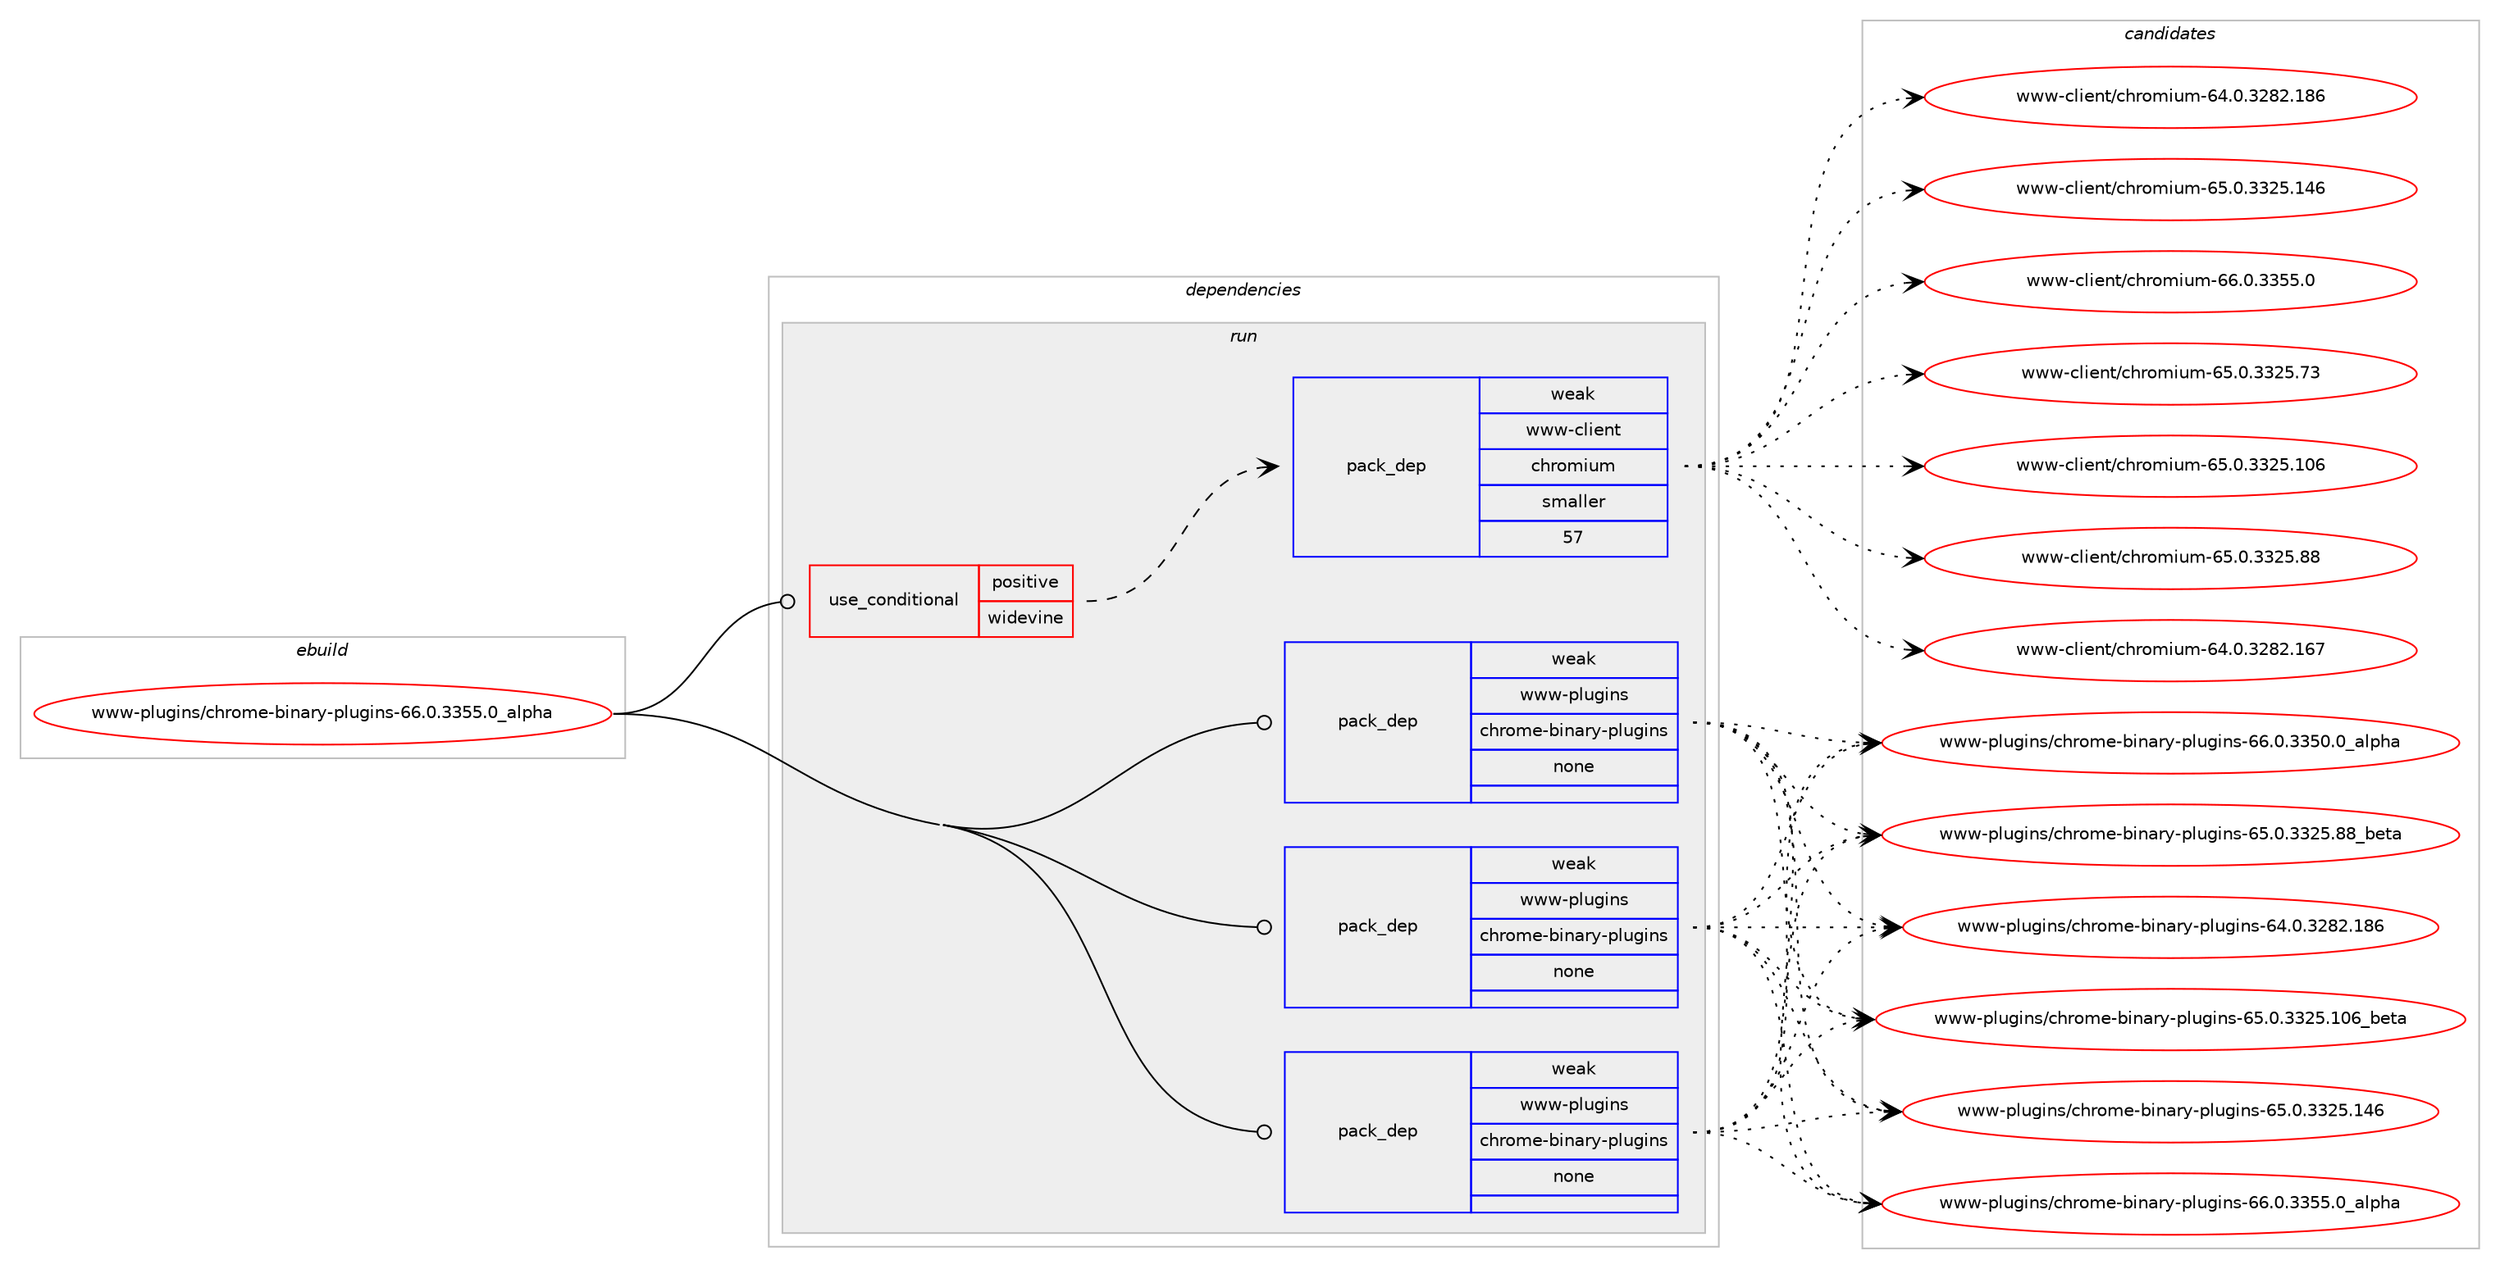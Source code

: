 digraph prolog {

# *************
# Graph options
# *************

newrank=true;
concentrate=true;
compound=true;
graph [rankdir=LR,fontname=Helvetica,fontsize=10,ranksep=1.5];#, ranksep=2.5, nodesep=0.2];
edge  [arrowhead=vee];
node  [fontname=Helvetica,fontsize=10];

# **********
# The ebuild
# **********

subgraph cluster_leftcol {
color=gray;
rank=same;
label=<<i>ebuild</i>>;
id [label="www-plugins/chrome-binary-plugins-66.0.3355.0_alpha", color=red, width=4, href="../www-plugins/chrome-binary-plugins-66.0.3355.0_alpha.svg"];
}

# ****************
# The dependencies
# ****************

subgraph cluster_midcol {
color=gray;
label=<<i>dependencies</i>>;
subgraph cluster_compile {
fillcolor="#eeeeee";
style=filled;
label=<<i>compile</i>>;
}
subgraph cluster_compileandrun {
fillcolor="#eeeeee";
style=filled;
label=<<i>compile and run</i>>;
}
subgraph cluster_run {
fillcolor="#eeeeee";
style=filled;
label=<<i>run</i>>;
subgraph cond967 {
dependency8308 [label=<<TABLE BORDER="0" CELLBORDER="1" CELLSPACING="0" CELLPADDING="4"><TR><TD ROWSPAN="3" CELLPADDING="10">use_conditional</TD></TR><TR><TD>positive</TD></TR><TR><TD>widevine</TD></TR></TABLE>>, shape=none, color=red];
subgraph pack7239 {
dependency8309 [label=<<TABLE BORDER="0" CELLBORDER="1" CELLSPACING="0" CELLPADDING="4" WIDTH="220"><TR><TD ROWSPAN="6" CELLPADDING="30">pack_dep</TD></TR><TR><TD WIDTH="110">weak</TD></TR><TR><TD>www-client</TD></TR><TR><TD>chromium</TD></TR><TR><TD>smaller</TD></TR><TR><TD>57</TD></TR></TABLE>>, shape=none, color=blue];
}
dependency8308:e -> dependency8309:w [weight=20,style="dashed",arrowhead="vee"];
}
id:e -> dependency8308:w [weight=20,style="solid",arrowhead="odot"];
subgraph pack7240 {
dependency8310 [label=<<TABLE BORDER="0" CELLBORDER="1" CELLSPACING="0" CELLPADDING="4" WIDTH="220"><TR><TD ROWSPAN="6" CELLPADDING="30">pack_dep</TD></TR><TR><TD WIDTH="110">weak</TD></TR><TR><TD>www-plugins</TD></TR><TR><TD>chrome-binary-plugins</TD></TR><TR><TD>none</TD></TR><TR><TD></TD></TR></TABLE>>, shape=none, color=blue];
}
id:e -> dependency8310:w [weight=20,style="solid",arrowhead="odot"];
subgraph pack7241 {
dependency8311 [label=<<TABLE BORDER="0" CELLBORDER="1" CELLSPACING="0" CELLPADDING="4" WIDTH="220"><TR><TD ROWSPAN="6" CELLPADDING="30">pack_dep</TD></TR><TR><TD WIDTH="110">weak</TD></TR><TR><TD>www-plugins</TD></TR><TR><TD>chrome-binary-plugins</TD></TR><TR><TD>none</TD></TR><TR><TD></TD></TR></TABLE>>, shape=none, color=blue];
}
id:e -> dependency8311:w [weight=20,style="solid",arrowhead="odot"];
subgraph pack7242 {
dependency8312 [label=<<TABLE BORDER="0" CELLBORDER="1" CELLSPACING="0" CELLPADDING="4" WIDTH="220"><TR><TD ROWSPAN="6" CELLPADDING="30">pack_dep</TD></TR><TR><TD WIDTH="110">weak</TD></TR><TR><TD>www-plugins</TD></TR><TR><TD>chrome-binary-plugins</TD></TR><TR><TD>none</TD></TR><TR><TD></TD></TR></TABLE>>, shape=none, color=blue];
}
id:e -> dependency8312:w [weight=20,style="solid",arrowhead="odot"];
}
}

# **************
# The candidates
# **************

subgraph cluster_choices {
rank=same;
color=gray;
label=<<i>candidates</i>>;

subgraph choice7239 {
color=black;
nodesep=1;
choice1191191194599108105101110116479910411411110910511710945545346484651515053465551 [label="www-client/chromium-65.0.3325.73", color=red, width=4,href="../www-client/chromium-65.0.3325.73.svg"];
choice119119119459910810510111011647991041141111091051171094554534648465151505346494854 [label="www-client/chromium-65.0.3325.106", color=red, width=4,href="../www-client/chromium-65.0.3325.106.svg"];
choice1191191194599108105101110116479910411411110910511710945545346484651515053465656 [label="www-client/chromium-65.0.3325.88", color=red, width=4,href="../www-client/chromium-65.0.3325.88.svg"];
choice119119119459910810510111011647991041141111091051171094554524648465150565046495455 [label="www-client/chromium-64.0.3282.167", color=red, width=4,href="../www-client/chromium-64.0.3282.167.svg"];
choice119119119459910810510111011647991041141111091051171094554524648465150565046495654 [label="www-client/chromium-64.0.3282.186", color=red, width=4,href="../www-client/chromium-64.0.3282.186.svg"];
choice119119119459910810510111011647991041141111091051171094554534648465151505346495254 [label="www-client/chromium-65.0.3325.146", color=red, width=4,href="../www-client/chromium-65.0.3325.146.svg"];
choice11911911945991081051011101164799104114111109105117109455454464846515153534648 [label="www-client/chromium-66.0.3355.0", color=red, width=4,href="../www-client/chromium-66.0.3355.0.svg"];
dependency8309:e -> choice1191191194599108105101110116479910411411110910511710945545346484651515053465551:w [style=dotted,weight="100"];
dependency8309:e -> choice119119119459910810510111011647991041141111091051171094554534648465151505346494854:w [style=dotted,weight="100"];
dependency8309:e -> choice1191191194599108105101110116479910411411110910511710945545346484651515053465656:w [style=dotted,weight="100"];
dependency8309:e -> choice119119119459910810510111011647991041141111091051171094554524648465150565046495455:w [style=dotted,weight="100"];
dependency8309:e -> choice119119119459910810510111011647991041141111091051171094554524648465150565046495654:w [style=dotted,weight="100"];
dependency8309:e -> choice119119119459910810510111011647991041141111091051171094554534648465151505346495254:w [style=dotted,weight="100"];
dependency8309:e -> choice11911911945991081051011101164799104114111109105117109455454464846515153534648:w [style=dotted,weight="100"];
}
subgraph choice7240 {
color=black;
nodesep=1;
choice11911911945112108117103105110115479910411411110910145981051109711412145112108117103105110115455454464846515153484648959710811210497 [label="www-plugins/chrome-binary-plugins-66.0.3350.0_alpha", color=red, width=4,href="../www-plugins/chrome-binary-plugins-66.0.3350.0_alpha.svg"];
choice1191191194511210811710310511011547991041141111091014598105110971141214511210811710310511011545545346484651515053465656959810111697 [label="www-plugins/chrome-binary-plugins-65.0.3325.88_beta", color=red, width=4,href="../www-plugins/chrome-binary-plugins-65.0.3325.88_beta.svg"];
choice119119119451121081171031051101154799104114111109101459810511097114121451121081171031051101154554524648465150565046495654 [label="www-plugins/chrome-binary-plugins-64.0.3282.186", color=red, width=4,href="../www-plugins/chrome-binary-plugins-64.0.3282.186.svg"];
choice119119119451121081171031051101154799104114111109101459810511097114121451121081171031051101154554534648465151505346494854959810111697 [label="www-plugins/chrome-binary-plugins-65.0.3325.106_beta", color=red, width=4,href="../www-plugins/chrome-binary-plugins-65.0.3325.106_beta.svg"];
choice119119119451121081171031051101154799104114111109101459810511097114121451121081171031051101154554534648465151505346495254 [label="www-plugins/chrome-binary-plugins-65.0.3325.146", color=red, width=4,href="../www-plugins/chrome-binary-plugins-65.0.3325.146.svg"];
choice11911911945112108117103105110115479910411411110910145981051109711412145112108117103105110115455454464846515153534648959710811210497 [label="www-plugins/chrome-binary-plugins-66.0.3355.0_alpha", color=red, width=4,href="../www-plugins/chrome-binary-plugins-66.0.3355.0_alpha.svg"];
dependency8310:e -> choice11911911945112108117103105110115479910411411110910145981051109711412145112108117103105110115455454464846515153484648959710811210497:w [style=dotted,weight="100"];
dependency8310:e -> choice1191191194511210811710310511011547991041141111091014598105110971141214511210811710310511011545545346484651515053465656959810111697:w [style=dotted,weight="100"];
dependency8310:e -> choice119119119451121081171031051101154799104114111109101459810511097114121451121081171031051101154554524648465150565046495654:w [style=dotted,weight="100"];
dependency8310:e -> choice119119119451121081171031051101154799104114111109101459810511097114121451121081171031051101154554534648465151505346494854959810111697:w [style=dotted,weight="100"];
dependency8310:e -> choice119119119451121081171031051101154799104114111109101459810511097114121451121081171031051101154554534648465151505346495254:w [style=dotted,weight="100"];
dependency8310:e -> choice11911911945112108117103105110115479910411411110910145981051109711412145112108117103105110115455454464846515153534648959710811210497:w [style=dotted,weight="100"];
}
subgraph choice7241 {
color=black;
nodesep=1;
choice11911911945112108117103105110115479910411411110910145981051109711412145112108117103105110115455454464846515153484648959710811210497 [label="www-plugins/chrome-binary-plugins-66.0.3350.0_alpha", color=red, width=4,href="../www-plugins/chrome-binary-plugins-66.0.3350.0_alpha.svg"];
choice1191191194511210811710310511011547991041141111091014598105110971141214511210811710310511011545545346484651515053465656959810111697 [label="www-plugins/chrome-binary-plugins-65.0.3325.88_beta", color=red, width=4,href="../www-plugins/chrome-binary-plugins-65.0.3325.88_beta.svg"];
choice119119119451121081171031051101154799104114111109101459810511097114121451121081171031051101154554524648465150565046495654 [label="www-plugins/chrome-binary-plugins-64.0.3282.186", color=red, width=4,href="../www-plugins/chrome-binary-plugins-64.0.3282.186.svg"];
choice119119119451121081171031051101154799104114111109101459810511097114121451121081171031051101154554534648465151505346494854959810111697 [label="www-plugins/chrome-binary-plugins-65.0.3325.106_beta", color=red, width=4,href="../www-plugins/chrome-binary-plugins-65.0.3325.106_beta.svg"];
choice119119119451121081171031051101154799104114111109101459810511097114121451121081171031051101154554534648465151505346495254 [label="www-plugins/chrome-binary-plugins-65.0.3325.146", color=red, width=4,href="../www-plugins/chrome-binary-plugins-65.0.3325.146.svg"];
choice11911911945112108117103105110115479910411411110910145981051109711412145112108117103105110115455454464846515153534648959710811210497 [label="www-plugins/chrome-binary-plugins-66.0.3355.0_alpha", color=red, width=4,href="../www-plugins/chrome-binary-plugins-66.0.3355.0_alpha.svg"];
dependency8311:e -> choice11911911945112108117103105110115479910411411110910145981051109711412145112108117103105110115455454464846515153484648959710811210497:w [style=dotted,weight="100"];
dependency8311:e -> choice1191191194511210811710310511011547991041141111091014598105110971141214511210811710310511011545545346484651515053465656959810111697:w [style=dotted,weight="100"];
dependency8311:e -> choice119119119451121081171031051101154799104114111109101459810511097114121451121081171031051101154554524648465150565046495654:w [style=dotted,weight="100"];
dependency8311:e -> choice119119119451121081171031051101154799104114111109101459810511097114121451121081171031051101154554534648465151505346494854959810111697:w [style=dotted,weight="100"];
dependency8311:e -> choice119119119451121081171031051101154799104114111109101459810511097114121451121081171031051101154554534648465151505346495254:w [style=dotted,weight="100"];
dependency8311:e -> choice11911911945112108117103105110115479910411411110910145981051109711412145112108117103105110115455454464846515153534648959710811210497:w [style=dotted,weight="100"];
}
subgraph choice7242 {
color=black;
nodesep=1;
choice11911911945112108117103105110115479910411411110910145981051109711412145112108117103105110115455454464846515153484648959710811210497 [label="www-plugins/chrome-binary-plugins-66.0.3350.0_alpha", color=red, width=4,href="../www-plugins/chrome-binary-plugins-66.0.3350.0_alpha.svg"];
choice1191191194511210811710310511011547991041141111091014598105110971141214511210811710310511011545545346484651515053465656959810111697 [label="www-plugins/chrome-binary-plugins-65.0.3325.88_beta", color=red, width=4,href="../www-plugins/chrome-binary-plugins-65.0.3325.88_beta.svg"];
choice119119119451121081171031051101154799104114111109101459810511097114121451121081171031051101154554524648465150565046495654 [label="www-plugins/chrome-binary-plugins-64.0.3282.186", color=red, width=4,href="../www-plugins/chrome-binary-plugins-64.0.3282.186.svg"];
choice119119119451121081171031051101154799104114111109101459810511097114121451121081171031051101154554534648465151505346494854959810111697 [label="www-plugins/chrome-binary-plugins-65.0.3325.106_beta", color=red, width=4,href="../www-plugins/chrome-binary-plugins-65.0.3325.106_beta.svg"];
choice119119119451121081171031051101154799104114111109101459810511097114121451121081171031051101154554534648465151505346495254 [label="www-plugins/chrome-binary-plugins-65.0.3325.146", color=red, width=4,href="../www-plugins/chrome-binary-plugins-65.0.3325.146.svg"];
choice11911911945112108117103105110115479910411411110910145981051109711412145112108117103105110115455454464846515153534648959710811210497 [label="www-plugins/chrome-binary-plugins-66.0.3355.0_alpha", color=red, width=4,href="../www-plugins/chrome-binary-plugins-66.0.3355.0_alpha.svg"];
dependency8312:e -> choice11911911945112108117103105110115479910411411110910145981051109711412145112108117103105110115455454464846515153484648959710811210497:w [style=dotted,weight="100"];
dependency8312:e -> choice1191191194511210811710310511011547991041141111091014598105110971141214511210811710310511011545545346484651515053465656959810111697:w [style=dotted,weight="100"];
dependency8312:e -> choice119119119451121081171031051101154799104114111109101459810511097114121451121081171031051101154554524648465150565046495654:w [style=dotted,weight="100"];
dependency8312:e -> choice119119119451121081171031051101154799104114111109101459810511097114121451121081171031051101154554534648465151505346494854959810111697:w [style=dotted,weight="100"];
dependency8312:e -> choice119119119451121081171031051101154799104114111109101459810511097114121451121081171031051101154554534648465151505346495254:w [style=dotted,weight="100"];
dependency8312:e -> choice11911911945112108117103105110115479910411411110910145981051109711412145112108117103105110115455454464846515153534648959710811210497:w [style=dotted,weight="100"];
}
}

}
